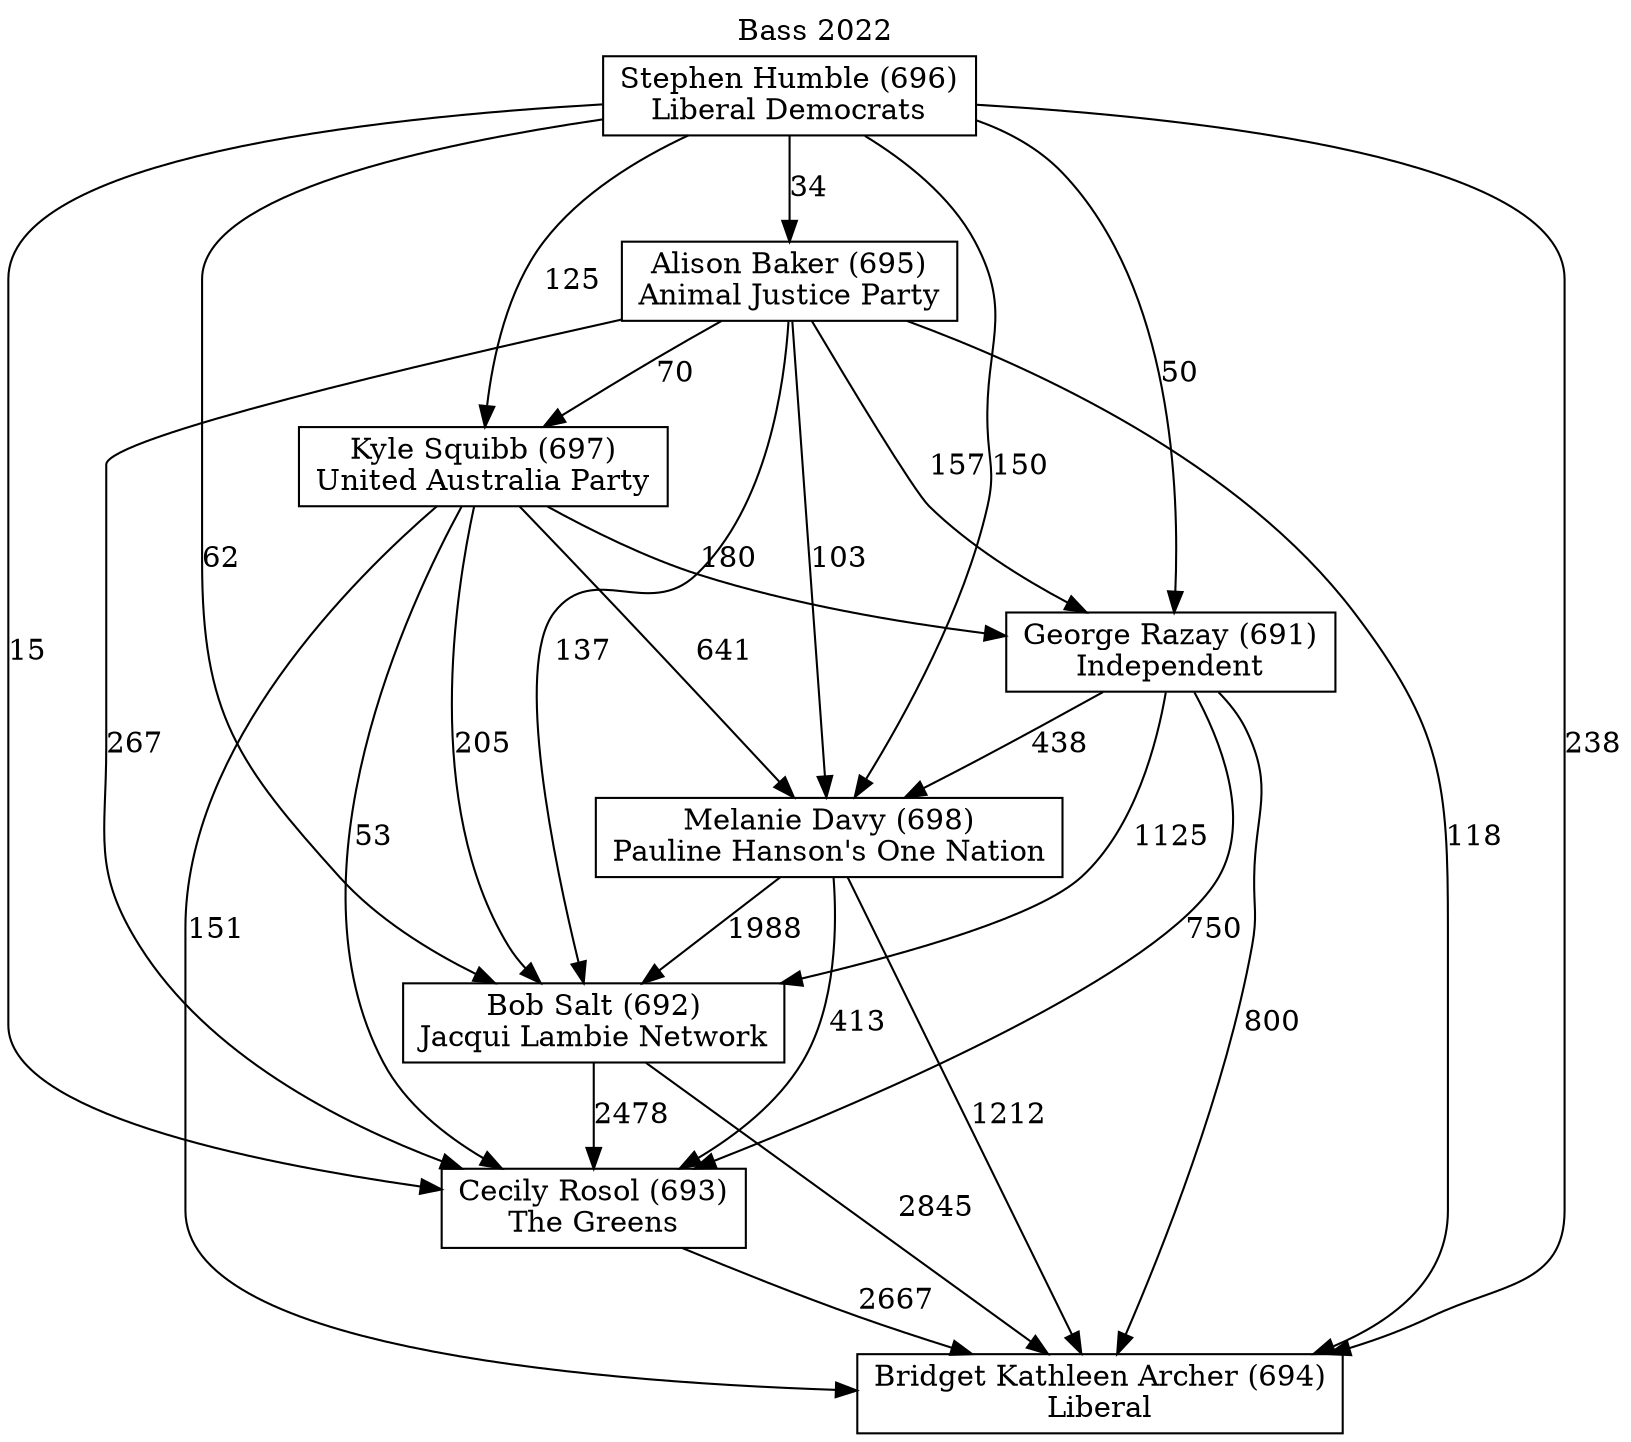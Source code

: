 // House preference flow
digraph "Bridget Kathleen Archer (694)_Bass_2022" {
	graph [label="Bass 2022" labelloc=t mclimit=10]
	node [shape=box]
	"Alison Baker (695)" [label="Alison Baker (695)
Animal Justice Party"]
	"George Razay (691)" [label="George Razay (691)
Independent"]
	"Bridget Kathleen Archer (694)" [label="Bridget Kathleen Archer (694)
Liberal"]
	"Bob Salt (692)" [label="Bob Salt (692)
Jacqui Lambie Network"]
	"Kyle Squibb (697)" [label="Kyle Squibb (697)
United Australia Party"]
	"Stephen Humble (696)" [label="Stephen Humble (696)
Liberal Democrats"]
	"Melanie Davy (698)" [label="Melanie Davy (698)
Pauline Hanson's One Nation"]
	"Cecily Rosol (693)" [label="Cecily Rosol (693)
The Greens"]
	"Alison Baker (695)" -> "Kyle Squibb (697)" [label=70]
	"Stephen Humble (696)" -> "Alison Baker (695)" [label=34]
	"Alison Baker (695)" -> "George Razay (691)" [label=157]
	"Melanie Davy (698)" -> "Bob Salt (692)" [label=1988]
	"Stephen Humble (696)" -> "Bridget Kathleen Archer (694)" [label=238]
	"Bob Salt (692)" -> "Bridget Kathleen Archer (694)" [label=2845]
	"Stephen Humble (696)" -> "Kyle Squibb (697)" [label=125]
	"Alison Baker (695)" -> "Melanie Davy (698)" [label=103]
	"George Razay (691)" -> "Cecily Rosol (693)" [label=750]
	"Alison Baker (695)" -> "Cecily Rosol (693)" [label=267]
	"Kyle Squibb (697)" -> "Melanie Davy (698)" [label=641]
	"Stephen Humble (696)" -> "Bob Salt (692)" [label=62]
	"Alison Baker (695)" -> "Bridget Kathleen Archer (694)" [label=118]
	"George Razay (691)" -> "Melanie Davy (698)" [label=438]
	"Melanie Davy (698)" -> "Bridget Kathleen Archer (694)" [label=1212]
	"Cecily Rosol (693)" -> "Bridget Kathleen Archer (694)" [label=2667]
	"Bob Salt (692)" -> "Cecily Rosol (693)" [label=2478]
	"Melanie Davy (698)" -> "Cecily Rosol (693)" [label=413]
	"Kyle Squibb (697)" -> "Bridget Kathleen Archer (694)" [label=151]
	"Stephen Humble (696)" -> "George Razay (691)" [label=50]
	"Kyle Squibb (697)" -> "Cecily Rosol (693)" [label=53]
	"George Razay (691)" -> "Bob Salt (692)" [label=1125]
	"Kyle Squibb (697)" -> "Bob Salt (692)" [label=205]
	"Alison Baker (695)" -> "Bob Salt (692)" [label=137]
	"George Razay (691)" -> "Bridget Kathleen Archer (694)" [label=800]
	"Stephen Humble (696)" -> "Cecily Rosol (693)" [label=15]
	"Kyle Squibb (697)" -> "George Razay (691)" [label=180]
	"Stephen Humble (696)" -> "Melanie Davy (698)" [label=150]
}
